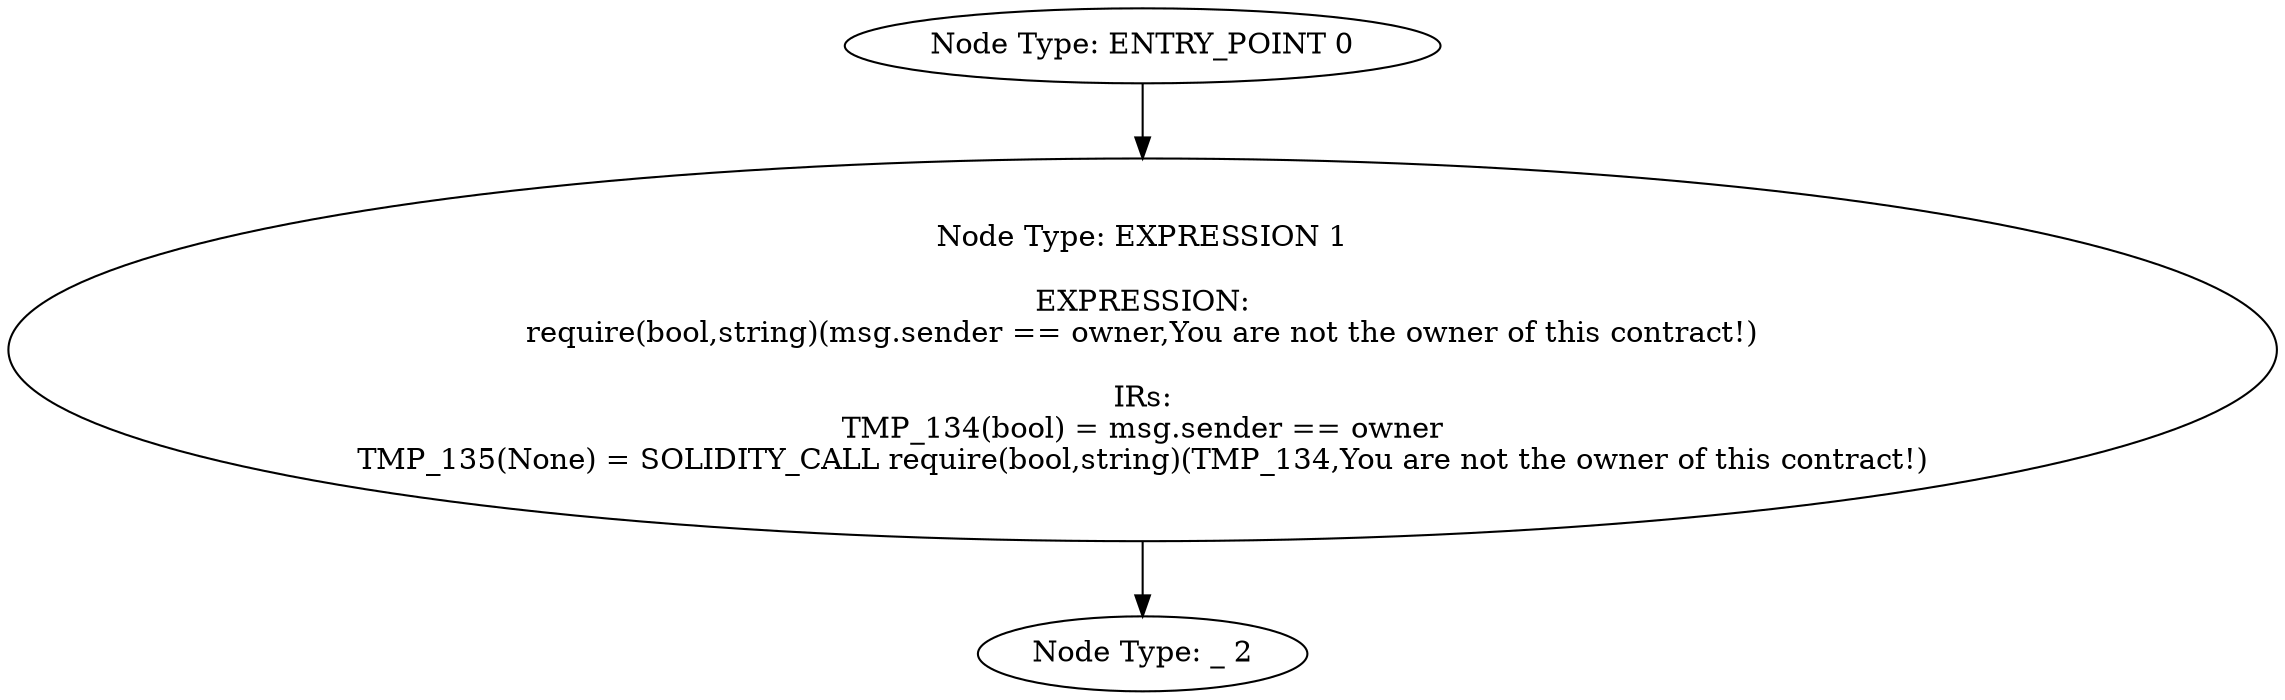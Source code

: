 digraph{
0[label="Node Type: ENTRY_POINT 0
"];
0->1;
1[label="Node Type: EXPRESSION 1

EXPRESSION:
require(bool,string)(msg.sender == owner,You are not the owner of this contract!)

IRs:
TMP_134(bool) = msg.sender == owner
TMP_135(None) = SOLIDITY_CALL require(bool,string)(TMP_134,You are not the owner of this contract!)"];
1->2;
2[label="Node Type: _ 2
"];
}
